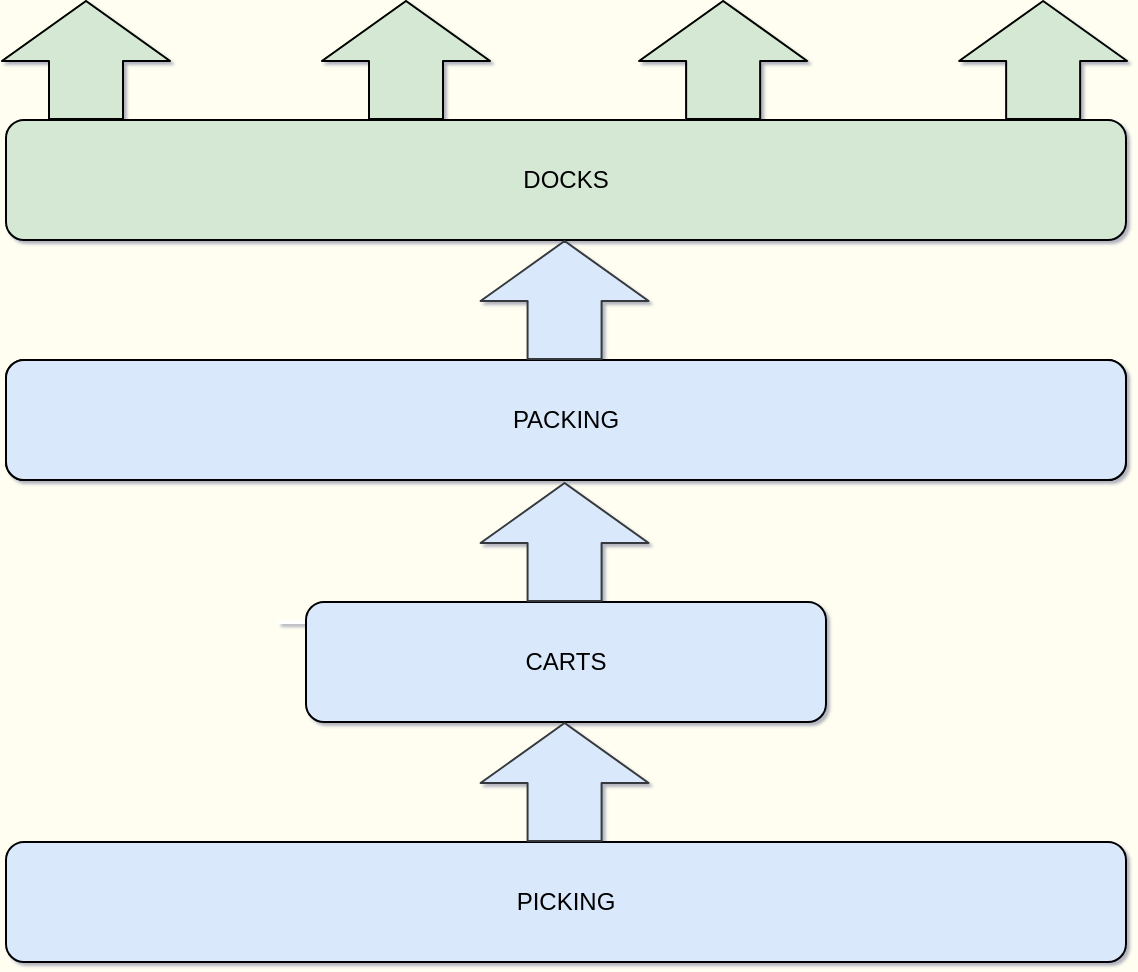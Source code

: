 <mxfile version="13.7.3" type="device"><diagram name="Page-1" id="12e1b939-464a-85fe-373e-61e167be1490"><mxGraphModel dx="1024" dy="592" grid="0" gridSize="10" guides="1" tooltips="1" connect="1" arrows="1" fold="1" page="0" pageScale="1.5" pageWidth="1169" pageHeight="826" background="#FFFEF0" math="0" shadow="1"><root><mxCell id="0"/><mxCell id="1" parent="0"/><mxCell id="60da8b9f42644d3a-6" value="" style="line;strokeWidth=2;html=1;rounded=0;shadow=0;fontSize=27;align=center;fillColor=none;strokeColor=#FFFFFF;" parent="1" vertex="1"><mxGeometry x="336" y="485" width="240" height="10" as="geometry"/></mxCell><mxCell id="L1mhcrfFpovP6dImDPRA-1" value="PACKING" style="rounded=1;whiteSpace=wrap;html=1;fillColor=#dae8fc;" parent="1" vertex="1"><mxGeometry x="200" y="359" width="560" height="60" as="geometry"/></mxCell><mxCell id="L1mhcrfFpovP6dImDPRA-3" value="PICKING" style="rounded=1;whiteSpace=wrap;html=1;fillColor=#DAE8FC;" parent="1" vertex="1"><mxGeometry x="200" y="600" width="560" height="60" as="geometry"/></mxCell><mxCell id="L1mhcrfFpovP6dImDPRA-47" value="" style="shape=flexArrow;endArrow=classic;html=1;width=37;endSize=9.67;endWidth=46;strokeColor=#82b366;fillColor=#000000;" parent="1" edge="1"><mxGeometry width="50" height="50" relative="1" as="geometry"><mxPoint x="240" y="239" as="sourcePoint"/><mxPoint x="240" y="179" as="targetPoint"/></mxGeometry></mxCell><mxCell id="L1mhcrfFpovP6dImDPRA-48" value="" style="shape=flexArrow;endArrow=classic;html=1;width=37;endSize=9.67;endWidth=46;strokeColor=#82b366;fillColor=#000000;" parent="1" edge="1"><mxGeometry width="50" height="50" relative="1" as="geometry"><mxPoint x="400" y="239" as="sourcePoint"/><mxPoint x="400" y="179" as="targetPoint"/></mxGeometry></mxCell><mxCell id="L1mhcrfFpovP6dImDPRA-49" value="DOCKS" style="rounded=1;whiteSpace=wrap;html=1;fillColor=#D5E8D4;" parent="1" vertex="1"><mxGeometry x="200" y="239" width="560" height="60" as="geometry"/></mxCell><mxCell id="L1mhcrfFpovP6dImDPRA-53" value="" style="shape=flexArrow;endArrow=classic;html=1;width=37;endSize=9.67;endWidth=46;strokeColor=#82b366;fillColor=#000000;" parent="1" edge="1"><mxGeometry width="50" height="50" relative="1" as="geometry"><mxPoint x="558.57" y="239" as="sourcePoint"/><mxPoint x="558.57" y="179" as="targetPoint"/></mxGeometry></mxCell><mxCell id="L1mhcrfFpovP6dImDPRA-54" value="" style="shape=flexArrow;endArrow=classic;html=1;width=37;endSize=9.67;endWidth=46;fillColor=#D5E8D4;" parent="1" edge="1"><mxGeometry width="50" height="50" relative="1" as="geometry"><mxPoint x="718.57" y="239" as="sourcePoint"/><mxPoint x="718.57" y="179" as="targetPoint"/></mxGeometry></mxCell><mxCell id="XIEgKFrVcFwYlFPV503q-1" value="CARTS" style="rounded=1;whiteSpace=wrap;html=1;fillColor=#dae8fc;" parent="1" vertex="1"><mxGeometry x="350" y="480" width="260" height="60" as="geometry"/></mxCell><mxCell id="XIEgKFrVcFwYlFPV503q-33" value="PACKING" style="rounded=1;whiteSpace=wrap;html=1;fillColor=#dae8fc;" parent="1" vertex="1"><mxGeometry x="200" y="359" width="560" height="60" as="geometry"/></mxCell><mxCell id="XIEgKFrVcFwYlFPV503q-35" value="" style="shape=flexArrow;endArrow=classic;html=1;width=37;endSize=9.67;endWidth=46;fillColor=#D5E8D4;" parent="1" edge="1"><mxGeometry width="50" height="50" relative="1" as="geometry"><mxPoint x="240" y="239" as="sourcePoint"/><mxPoint x="240" y="179" as="targetPoint"/></mxGeometry></mxCell><mxCell id="XIEgKFrVcFwYlFPV503q-36" value="" style="shape=flexArrow;endArrow=classic;html=1;width=37;endSize=9.67;endWidth=46;fillColor=#D5E8D4;" parent="1" edge="1"><mxGeometry width="50" height="50" relative="1" as="geometry"><mxPoint x="400" y="239" as="sourcePoint"/><mxPoint x="400" y="179" as="targetPoint"/></mxGeometry></mxCell><mxCell id="XIEgKFrVcFwYlFPV503q-37" value="" style="shape=flexArrow;endArrow=classic;html=1;width=37;endSize=9.67;endWidth=46;fillColor=#D5E8D4;" parent="1" edge="1"><mxGeometry width="50" height="50" relative="1" as="geometry"><mxPoint x="558.57" y="239" as="sourcePoint"/><mxPoint x="558.57" y="179" as="targetPoint"/></mxGeometry></mxCell><mxCell id="XIEgKFrVcFwYlFPV503q-39" value="" style="shape=flexArrow;endArrow=classic;html=1;width=37;endSize=9.67;endWidth=46;strokeColor=#36393d;fillColor=#DAE8FC;" parent="1" edge="1"><mxGeometry width="50" height="50" relative="1" as="geometry"><mxPoint x="479.29" y="600.0" as="sourcePoint"/><mxPoint x="479.29" y="540.0" as="targetPoint"/></mxGeometry></mxCell><mxCell id="XIEgKFrVcFwYlFPV503q-40" value="" style="shape=flexArrow;endArrow=classic;html=1;width=37;endSize=9.67;endWidth=46;strokeColor=#36393d;fillColor=#DAE8FC;" parent="1" edge="1"><mxGeometry width="50" height="50" relative="1" as="geometry"><mxPoint x="479.29" y="480.0" as="sourcePoint"/><mxPoint x="479.29" y="420.0" as="targetPoint"/></mxGeometry></mxCell><mxCell id="XIEgKFrVcFwYlFPV503q-44" value="" style="shape=flexArrow;endArrow=classic;html=1;width=37;endSize=9.67;endWidth=46;strokeColor=#36393d;fillColor=#DAE8FC;" parent="1" edge="1"><mxGeometry width="50" height="50" relative="1" as="geometry"><mxPoint x="479.29" y="359.0" as="sourcePoint"/><mxPoint x="479.29" y="299.0" as="targetPoint"/></mxGeometry></mxCell></root></mxGraphModel></diagram></mxfile>